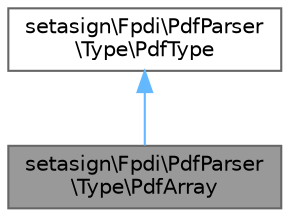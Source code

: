 digraph "setasign\Fpdi\PdfParser\Type\PdfArray"
{
 // LATEX_PDF_SIZE
  bgcolor="transparent";
  edge [fontname=Helvetica,fontsize=10,labelfontname=Helvetica,labelfontsize=10];
  node [fontname=Helvetica,fontsize=10,shape=box,height=0.2,width=0.4];
  Node1 [id="Node000001",label="setasign\\Fpdi\\PdfParser\l\\Type\\PdfArray",height=0.2,width=0.4,color="gray40", fillcolor="grey60", style="filled", fontcolor="black",tooltip=" "];
  Node2 -> Node1 [id="edge1_Node000001_Node000002",dir="back",color="steelblue1",style="solid",tooltip=" "];
  Node2 [id="Node000002",label="setasign\\Fpdi\\PdfParser\l\\Type\\PdfType",height=0.2,width=0.4,color="gray40", fillcolor="white", style="filled",URL="$classsetasign_1_1Fpdi_1_1PdfParser_1_1Type_1_1PdfType.html",tooltip=" "];
}
